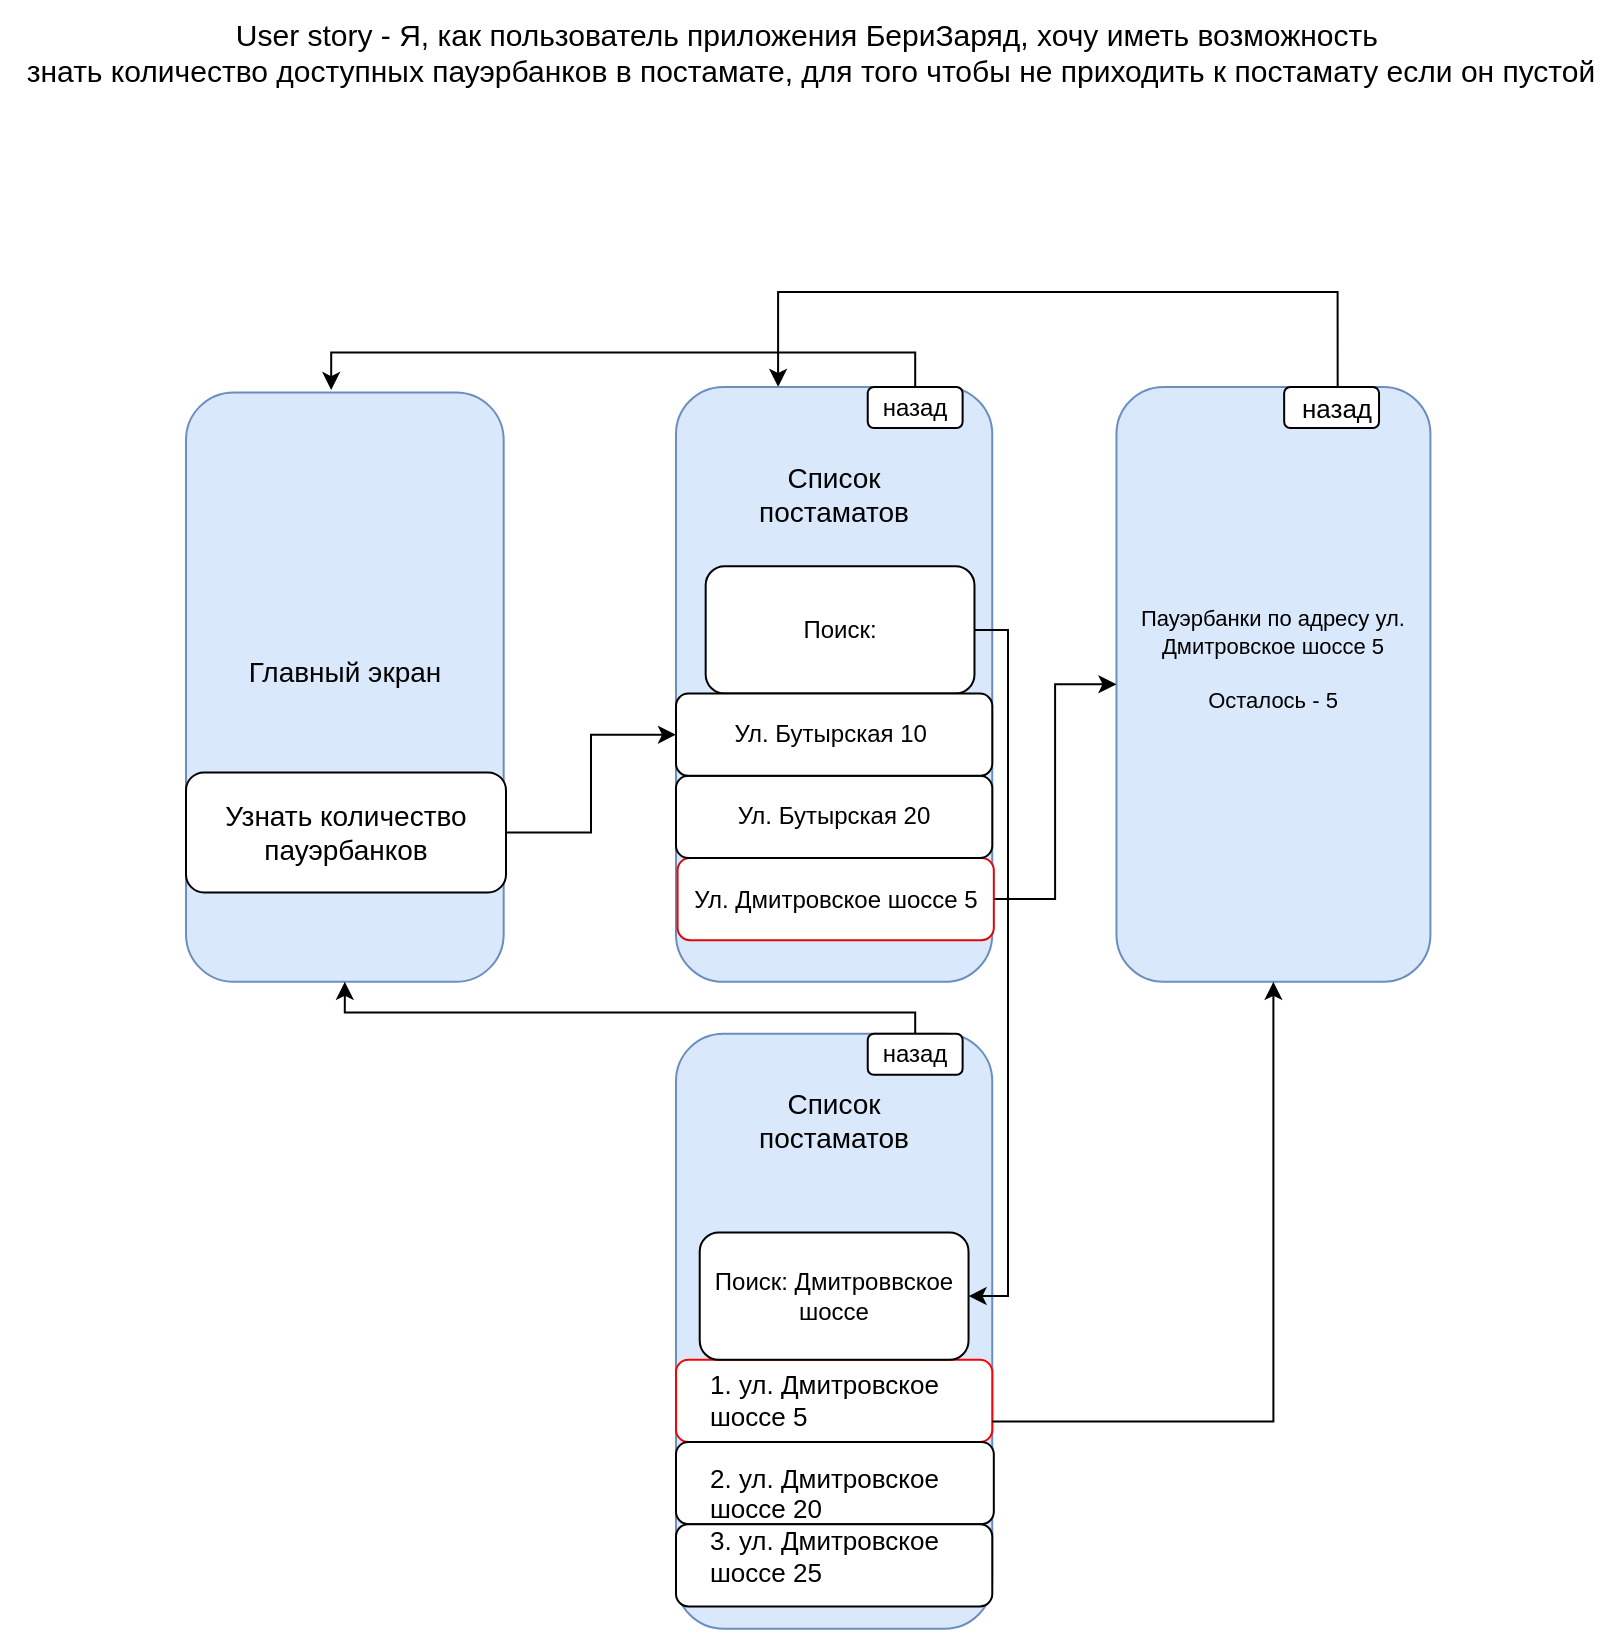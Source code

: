 <mxfile version="24.8.1" pages="3">
  <diagram name="макет" id="flQP20-5zX7BcdRE8flK">
    <mxGraphModel dx="1750" dy="1097" grid="1" gridSize="10" guides="1" tooltips="1" connect="1" arrows="1" fold="1" page="1" pageScale="1" pageWidth="827" pageHeight="1169" math="0" shadow="0">
      <root>
        <mxCell id="0" />
        <mxCell id="1" parent="0" />
        <mxCell id="t8qjZ4TBIEZS-IhVKaN8-73" value="&lt;font style=&quot;font-size: 15px;&quot;&gt;User story -&amp;nbsp;Я, как пользователь приложения БериЗаряд, хочу иметь возможность&amp;nbsp;&lt;/font&gt;&lt;div style=&quot;font-size: 15px;&quot;&gt;&lt;font style=&quot;font-size: 15px;&quot;&gt;знать количество доступных пауэрбанков в постамате, для того чтобы не приходить к постамату если он пустой&lt;/font&gt;&lt;/div&gt;" style="text;html=1;align=center;verticalAlign=middle;resizable=0;points=[];autosize=1;strokeColor=none;fillColor=none;" parent="1" vertex="1">
          <mxGeometry x="9" y="64.998" width="810" height="50" as="geometry" />
        </mxCell>
        <mxCell id="t8qjZ4TBIEZS-IhVKaN8-66" style="edgeStyle=orthogonalEdgeStyle;rounded=0;orthogonalLoop=1;jettySize=auto;html=1;entryX=0.402;entryY=0.1;entryDx=0;entryDy=0;entryPerimeter=0;" parent="1" edge="1">
          <mxGeometry relative="1" as="geometry">
            <mxPoint x="258.034" y="551.632" as="sourcePoint" />
            <Array as="points">
              <mxPoint x="257.34" y="592.74" />
              <mxPoint x="258.719" y="592.74" />
            </Array>
          </mxGeometry>
        </mxCell>
        <mxCell id="rmnpl3BIKFiQcvx1D0ji-1" value="" style="group" vertex="1" connectable="0" parent="1">
          <mxGeometry x="102.0" y="210.003" width="622.217" height="668.344" as="geometry" />
        </mxCell>
        <mxCell id="BFzxL3VoHAQNAugTGAVR-2" value="&lt;div style=&quot;font-size: 14px;&quot;&gt;Главный экран&lt;/div&gt;&lt;div style=&quot;font-size: 14px;&quot;&gt;&lt;br&gt;&lt;/div&gt;" style="rounded=1;whiteSpace=wrap;html=1;fillColor=#dae8fc;strokeColor=#6c8ebf;" parent="rmnpl3BIKFiQcvx1D0ji-1" vertex="1">
          <mxGeometry y="50.187" width="158.84" height="294.74" as="geometry" />
        </mxCell>
        <mxCell id="BFzxL3VoHAQNAugTGAVR-13" value="" style="edgeStyle=orthogonalEdgeStyle;rounded=0;orthogonalLoop=1;jettySize=auto;html=1;" parent="rmnpl3BIKFiQcvx1D0ji-1" source="BFzxL3VoHAQNAugTGAVR-4" target="BFzxL3VoHAQNAugTGAVR-11" edge="1">
          <mxGeometry relative="1" as="geometry" />
        </mxCell>
        <mxCell id="BFzxL3VoHAQNAugTGAVR-4" value="&lt;font style=&quot;font-size: 14px;&quot;&gt;Узнать количество пауэрбанков&lt;/font&gt;" style="rounded=1;whiteSpace=wrap;html=1;" parent="rmnpl3BIKFiQcvx1D0ji-1" vertex="1">
          <mxGeometry x="5.684e-14" y="240.187" width="160" height="60" as="geometry" />
        </mxCell>
        <mxCell id="t8qjZ4TBIEZS-IhVKaN8-1" value="" style="rounded=1;whiteSpace=wrap;html=1;fillColor=#dae8fc;strokeColor=#6c8ebf;" parent="rmnpl3BIKFiQcvx1D0ji-1" vertex="1">
          <mxGeometry x="244.997" y="370.851" width="158.133" height="297.494" as="geometry" />
        </mxCell>
        <mxCell id="t8qjZ4TBIEZS-IhVKaN8-33" value="" style="rounded=1;whiteSpace=wrap;html=1;strokeColor=#FF0000;" parent="rmnpl3BIKFiQcvx1D0ji-1" vertex="1">
          <mxGeometry x="244.998" y="533.885" width="158.133" height="41.1" as="geometry" />
        </mxCell>
        <mxCell id="t8qjZ4TBIEZS-IhVKaN8-8" value="&lt;div style=&quot;font-size: 11px;&quot;&gt;&lt;font style=&quot;font-size: 11px;&quot;&gt;&lt;br&gt;&lt;/font&gt;&lt;/div&gt;&lt;font style=&quot;font-size: 11px;&quot;&gt;Пауэрбанки по адресу ул. Дмитровское шоссе 5&lt;/font&gt;&lt;div style=&quot;font-size: 11px;&quot;&gt;&lt;font style=&quot;font-size: 11px;&quot;&gt;&lt;span style=&quot;background-color: initial;&quot;&gt;&lt;br&gt;&lt;/span&gt;&lt;/font&gt;&lt;/div&gt;&lt;div style=&quot;font-size: 11px;&quot;&gt;&lt;font style=&quot;font-size: 11px;&quot;&gt;&lt;span style=&quot;background-color: initial;&quot;&gt;Осталось - 5&lt;/span&gt;&lt;br&gt;&lt;/font&gt;&lt;/div&gt;&lt;div style=&quot;font-size: 11px;&quot;&gt;&lt;font style=&quot;font-size: 11px;&quot;&gt;&lt;br&gt;&lt;/font&gt;&lt;/div&gt;&lt;div style=&quot;font-size: 11px;&quot;&gt;&lt;font style=&quot;font-size: 11px;&quot;&gt;&lt;br&gt;&lt;/font&gt;&lt;/div&gt;&lt;div style=&quot;font-size: 11px;&quot;&gt;&lt;font style=&quot;font-size: 11px;&quot;&gt;&lt;br&gt;&lt;/font&gt;&lt;/div&gt;" style="rounded=1;whiteSpace=wrap;html=1;fillColor=#dae8fc;strokeColor=#6c8ebf;" parent="rmnpl3BIKFiQcvx1D0ji-1" vertex="1">
          <mxGeometry x="465.23" y="47.437" width="156.987" height="297.494" as="geometry" />
        </mxCell>
        <mxCell id="t8qjZ4TBIEZS-IhVKaN8-26" value="&lt;font style=&quot;font-size: 14px;&quot;&gt;Список постаматов&lt;/font&gt;" style="text;html=1;align=center;verticalAlign=middle;whiteSpace=wrap;rounded=0;" parent="rmnpl3BIKFiQcvx1D0ji-1" vertex="1">
          <mxGeometry x="268.9" y="383.55" width="110.326" height="61.662" as="geometry" />
        </mxCell>
        <mxCell id="t8qjZ4TBIEZS-IhVKaN8-44" value="" style="rounded=1;whiteSpace=wrap;html=1;" parent="rmnpl3BIKFiQcvx1D0ji-1" vertex="1">
          <mxGeometry x="549.08" y="47.437" width="47.44" height="20.557" as="geometry" />
        </mxCell>
        <mxCell id="t8qjZ4TBIEZS-IhVKaN8-56" style="edgeStyle=orthogonalEdgeStyle;rounded=0;orthogonalLoop=1;jettySize=auto;html=1;exitX=0.5;exitY=0;exitDx=0;exitDy=0;" parent="rmnpl3BIKFiQcvx1D0ji-1" source="t8qjZ4TBIEZS-IhVKaN8-42" target="BFzxL3VoHAQNAugTGAVR-5" edge="1">
          <mxGeometry relative="1" as="geometry">
            <Array as="points">
              <mxPoint x="575.765" />
              <mxPoint x="296.067" />
            </Array>
          </mxGeometry>
        </mxCell>
        <mxCell id="t8qjZ4TBIEZS-IhVKaN8-42" value="&lt;font style=&quot;font-size: 13px;&quot;&gt;назад&lt;/font&gt;" style="text;html=1;align=center;verticalAlign=middle;whiteSpace=wrap;rounded=0;strokeWidth=2;" parent="rmnpl3BIKFiQcvx1D0ji-1" vertex="1">
          <mxGeometry x="555.147" y="47.437" width="41.372" height="20.554" as="geometry" />
        </mxCell>
        <mxCell id="qztZ1_po2IppHf0p68Rq-6" style="edgeStyle=orthogonalEdgeStyle;rounded=0;orthogonalLoop=1;jettySize=auto;html=1;exitX=1;exitY=0.75;exitDx=0;exitDy=0;" parent="rmnpl3BIKFiQcvx1D0ji-1" source="t8qjZ4TBIEZS-IhVKaN8-33" target="t8qjZ4TBIEZS-IhVKaN8-8" edge="1">
          <mxGeometry relative="1" as="geometry">
            <mxPoint x="460.0" y="195.187" as="targetPoint" />
          </mxGeometry>
        </mxCell>
        <mxCell id="qztZ1_po2IppHf0p68Rq-7" value="Поиск: Дмитроввское шоссе" style="rounded=1;whiteSpace=wrap;html=1;" parent="rmnpl3BIKFiQcvx1D0ji-1" vertex="1">
          <mxGeometry x="256.86" y="470.187" width="134.41" height="63.7" as="geometry" />
        </mxCell>
        <mxCell id="qztZ1_po2IppHf0p68Rq-8" value="" style="rounded=1;whiteSpace=wrap;html=1;" parent="rmnpl3BIKFiQcvx1D0ji-1" vertex="1">
          <mxGeometry x="245.0" y="574.987" width="158.91" height="41.1" as="geometry" />
        </mxCell>
        <mxCell id="t8qjZ4TBIEZS-IhVKaN8-37" value="" style="rounded=1;whiteSpace=wrap;html=1;" parent="rmnpl3BIKFiQcvx1D0ji-1" vertex="1">
          <mxGeometry x="245.0" y="616.086" width="158.133" height="41.1" as="geometry" />
        </mxCell>
        <mxCell id="t8qjZ4TBIEZS-IhVKaN8-27" value="&lt;div style=&quot;font-size: 13px;&quot;&gt;&lt;font style=&quot;font-size: 13px;&quot;&gt;&lt;br&gt;&lt;/font&gt;&lt;/div&gt;&lt;div style=&quot;font-size: 13px;&quot;&gt;&lt;font style=&quot;font-size: 13px;&quot;&gt;&lt;br&gt;&lt;/font&gt;&lt;/div&gt;&lt;font style=&quot;font-size: 13px;&quot;&gt;&lt;div&gt;&lt;font style=&quot;font-size: 13px;&quot;&gt;&lt;br&gt;&lt;/font&gt;&lt;/div&gt;&lt;div&gt;&lt;font style=&quot;font-size: 13px;&quot;&gt;&lt;br&gt;&lt;/font&gt;&lt;/div&gt;1. ул. Дмитровское шоссе 5&lt;/font&gt;&lt;div&gt;&lt;span style=&quot;font-size: 13px;&quot;&gt;&lt;br&gt;&lt;/span&gt;&lt;div&gt;&lt;div style=&quot;font-size: 13px;&quot;&gt;&lt;div style=&quot;&quot;&gt;&lt;font style=&quot;font-size: 13px;&quot;&gt;2. ул. Дмитровское шоссе 20&amp;nbsp;&lt;/font&gt;&lt;/div&gt;&lt;div style=&quot;&quot;&gt;&lt;font style=&quot;font-size: 13px;&quot;&gt;3. ул. Дмитровское шоссе 25&lt;/font&gt;&lt;/div&gt;&lt;/div&gt;&lt;/div&gt;&lt;/div&gt;" style="text;html=1;align=left;verticalAlign=middle;whiteSpace=wrap;rounded=0;" parent="rmnpl3BIKFiQcvx1D0ji-1" vertex="1">
          <mxGeometry x="259.83" y="541.034" width="128.483" height="41.111" as="geometry" />
        </mxCell>
        <mxCell id="BFzxL3VoHAQNAugTGAVR-5" value="" style="rounded=1;whiteSpace=wrap;html=1;fillColor=#dae8fc;strokeColor=#6c8ebf;" parent="rmnpl3BIKFiQcvx1D0ji-1" vertex="1">
          <mxGeometry x="244.997" y="47.437" width="158.133" height="297.494" as="geometry" />
        </mxCell>
        <mxCell id="BFzxL3VoHAQNAugTGAVR-6" value="&lt;font style=&quot;font-size: 14px;&quot;&gt;Список постаматов&lt;/font&gt;" style="text;html=1;align=center;verticalAlign=middle;whiteSpace=wrap;rounded=0;" parent="rmnpl3BIKFiQcvx1D0ji-1" vertex="1">
          <mxGeometry x="268.91" y="70.19" width="110.326" height="61.662" as="geometry" />
        </mxCell>
        <mxCell id="BFzxL3VoHAQNAugTGAVR-8" value="" style="edgeStyle=orthogonalEdgeStyle;rounded=0;orthogonalLoop=1;jettySize=auto;html=1;entryX=1;entryY=0.5;entryDx=0;entryDy=0;" parent="rmnpl3BIKFiQcvx1D0ji-1" source="BFzxL3VoHAQNAugTGAVR-7" target="qztZ1_po2IppHf0p68Rq-7" edge="1">
          <mxGeometry relative="1" as="geometry">
            <Array as="points">
              <mxPoint x="411.0" y="169.187" />
              <mxPoint x="411.0" y="502.187" />
            </Array>
          </mxGeometry>
        </mxCell>
        <mxCell id="BFzxL3VoHAQNAugTGAVR-7" value="Поиск:" style="rounded=1;whiteSpace=wrap;html=1;" parent="rmnpl3BIKFiQcvx1D0ji-1" vertex="1">
          <mxGeometry x="259.83" y="137.087" width="134.41" height="63.7" as="geometry" />
        </mxCell>
        <mxCell id="BFzxL3VoHAQNAugTGAVR-12" value="" style="edgeStyle=orthogonalEdgeStyle;rounded=0;orthogonalLoop=1;jettySize=auto;html=1;" parent="rmnpl3BIKFiQcvx1D0ji-1" source="BFzxL3VoHAQNAugTGAVR-9" target="t8qjZ4TBIEZS-IhVKaN8-8" edge="1">
          <mxGeometry relative="1" as="geometry" />
        </mxCell>
        <mxCell id="BFzxL3VoHAQNAugTGAVR-9" value="Ул. Дмитровское шоссе 5" style="rounded=1;whiteSpace=wrap;html=1;strokeColor=#dd0808;" parent="rmnpl3BIKFiQcvx1D0ji-1" vertex="1">
          <mxGeometry x="245.78" y="282.986" width="158.133" height="41.1" as="geometry" />
        </mxCell>
        <mxCell id="BFzxL3VoHAQNAugTGAVR-10" value="Ул. Бутырская 20" style="rounded=1;whiteSpace=wrap;html=1;" parent="rmnpl3BIKFiQcvx1D0ji-1" vertex="1">
          <mxGeometry x="245.0" y="241.886" width="158.133" height="41.1" as="geometry" />
        </mxCell>
        <mxCell id="BFzxL3VoHAQNAugTGAVR-11" value="Ул. Бутырская 10&amp;nbsp;" style="rounded=1;whiteSpace=wrap;html=1;" parent="rmnpl3BIKFiQcvx1D0ji-1" vertex="1">
          <mxGeometry x="245.0" y="200.786" width="158.133" height="41.1" as="geometry" />
        </mxCell>
        <mxCell id="tLcSrGZiV_zIqdfhGE3t-5" value="" style="edgeStyle=orthogonalEdgeStyle;rounded=0;orthogonalLoop=1;jettySize=auto;html=1;entryX=0.5;entryY=1;entryDx=0;entryDy=0;" parent="rmnpl3BIKFiQcvx1D0ji-1" source="tLcSrGZiV_zIqdfhGE3t-3" target="BFzxL3VoHAQNAugTGAVR-2" edge="1">
          <mxGeometry relative="1" as="geometry">
            <Array as="points">
              <mxPoint x="365.0" y="360.187" />
              <mxPoint x="79.0" y="360.187" />
            </Array>
          </mxGeometry>
        </mxCell>
        <mxCell id="tLcSrGZiV_zIqdfhGE3t-3" value="назад" style="rounded=1;whiteSpace=wrap;html=1;" parent="rmnpl3BIKFiQcvx1D0ji-1" vertex="1">
          <mxGeometry x="340.87" y="370.847" width="47.44" height="20.557" as="geometry" />
        </mxCell>
        <mxCell id="tLcSrGZiV_zIqdfhGE3t-7" value="" style="edgeStyle=orthogonalEdgeStyle;rounded=0;orthogonalLoop=1;jettySize=auto;html=1;entryX=0.457;entryY=-0.004;entryDx=0;entryDy=0;entryPerimeter=0;" parent="rmnpl3BIKFiQcvx1D0ji-1" source="tLcSrGZiV_zIqdfhGE3t-4" target="BFzxL3VoHAQNAugTGAVR-2" edge="1">
          <mxGeometry relative="1" as="geometry">
            <Array as="points">
              <mxPoint x="365.0" y="30.187" />
              <mxPoint x="73.0" y="30.187" />
            </Array>
          </mxGeometry>
        </mxCell>
        <mxCell id="tLcSrGZiV_zIqdfhGE3t-4" value="назад" style="rounded=1;whiteSpace=wrap;html=1;" parent="rmnpl3BIKFiQcvx1D0ji-1" vertex="1">
          <mxGeometry x="340.87" y="47.437" width="47.44" height="20.557" as="geometry" />
        </mxCell>
      </root>
    </mxGraphModel>
  </diagram>
  <diagram id="fh1CjbGDdU5sEiXmDEcf" name="UC">
    <mxGraphModel dx="1000" dy="627" grid="1" gridSize="10" guides="1" tooltips="1" connect="1" arrows="1" fold="1" page="1" pageScale="1" pageWidth="827" pageHeight="1169" math="0" shadow="0">
      <root>
        <mxCell id="0" />
        <mxCell id="1" parent="0" />
        <mxCell id="tjyob-ml_2jUHtPQMNYL-1" value="" style="shape=table;startSize=0;container=1;collapsible=0;childLayout=tableLayout;" vertex="1" parent="1">
          <mxGeometry x="81" y="40" width="600" height="660" as="geometry" />
        </mxCell>
        <mxCell id="tjyob-ml_2jUHtPQMNYL-2" value="" style="shape=tableRow;horizontal=0;startSize=0;swimlaneHead=0;swimlaneBody=0;strokeColor=inherit;top=0;left=0;bottom=0;right=0;collapsible=0;dropTarget=0;fillColor=none;points=[[0,0.5],[1,0.5]];portConstraint=eastwest;" vertex="1" parent="tjyob-ml_2jUHtPQMNYL-1">
          <mxGeometry width="600" height="40" as="geometry" />
        </mxCell>
        <mxCell id="tjyob-ml_2jUHtPQMNYL-3" value="&lt;b&gt;Заголовок&lt;/b&gt;" style="shape=partialRectangle;html=1;whiteSpace=wrap;connectable=0;strokeColor=inherit;overflow=hidden;fillColor=none;top=0;left=0;bottom=0;right=0;pointerEvents=1;" vertex="1" parent="tjyob-ml_2jUHtPQMNYL-2">
          <mxGeometry width="160" height="40" as="geometry">
            <mxRectangle width="160" height="40" as="alternateBounds" />
          </mxGeometry>
        </mxCell>
        <mxCell id="tjyob-ml_2jUHtPQMNYL-4" value="Проверка количества пауэрбанков в постамате" style="shape=partialRectangle;html=1;whiteSpace=wrap;connectable=0;strokeColor=inherit;overflow=hidden;fillColor=none;top=0;left=0;bottom=0;right=0;pointerEvents=1;spacingLeft=7;spacingRight=7;" vertex="1" parent="tjyob-ml_2jUHtPQMNYL-2">
          <mxGeometry x="160" width="440" height="40" as="geometry">
            <mxRectangle width="440" height="40" as="alternateBounds" />
          </mxGeometry>
        </mxCell>
        <mxCell id="tjyob-ml_2jUHtPQMNYL-5" value="" style="shape=tableRow;horizontal=0;startSize=0;swimlaneHead=0;swimlaneBody=0;strokeColor=inherit;top=0;left=0;bottom=0;right=0;collapsible=0;dropTarget=0;fillColor=none;points=[[0,0.5],[1,0.5]];portConstraint=eastwest;" vertex="1" parent="tjyob-ml_2jUHtPQMNYL-1">
          <mxGeometry y="40" width="600" height="40" as="geometry" />
        </mxCell>
        <mxCell id="tjyob-ml_2jUHtPQMNYL-6" value="&lt;b&gt;Акторы&lt;/b&gt;" style="shape=partialRectangle;html=1;whiteSpace=wrap;connectable=0;strokeColor=inherit;overflow=hidden;fillColor=none;top=0;left=0;bottom=0;right=0;pointerEvents=1;" vertex="1" parent="tjyob-ml_2jUHtPQMNYL-5">
          <mxGeometry width="160" height="40" as="geometry">
            <mxRectangle width="160" height="40" as="alternateBounds" />
          </mxGeometry>
        </mxCell>
        <mxCell id="tjyob-ml_2jUHtPQMNYL-7" value="Пользователь" style="shape=partialRectangle;html=1;whiteSpace=wrap;connectable=0;strokeColor=inherit;overflow=hidden;fillColor=none;top=0;left=0;bottom=0;right=0;pointerEvents=1;spacingLeft=7;spacingRight=7;" vertex="1" parent="tjyob-ml_2jUHtPQMNYL-5">
          <mxGeometry x="160" width="440" height="40" as="geometry">
            <mxRectangle width="440" height="40" as="alternateBounds" />
          </mxGeometry>
        </mxCell>
        <mxCell id="tjyob-ml_2jUHtPQMNYL-8" value="" style="shape=tableRow;horizontal=0;startSize=0;swimlaneHead=0;swimlaneBody=0;strokeColor=inherit;top=0;left=0;bottom=0;right=0;collapsible=0;dropTarget=0;fillColor=none;points=[[0,0.5],[1,0.5]];portConstraint=eastwest;" vertex="1" parent="tjyob-ml_2jUHtPQMNYL-1">
          <mxGeometry y="80" width="600" height="40" as="geometry" />
        </mxCell>
        <mxCell id="tjyob-ml_2jUHtPQMNYL-9" value="&lt;b&gt;Предусловие&lt;/b&gt;" style="shape=partialRectangle;html=1;whiteSpace=wrap;connectable=0;strokeColor=inherit;overflow=hidden;fillColor=none;top=0;left=0;bottom=0;right=0;pointerEvents=1;" vertex="1" parent="tjyob-ml_2jUHtPQMNYL-8">
          <mxGeometry width="160" height="40" as="geometry">
            <mxRectangle width="160" height="40" as="alternateBounds" />
          </mxGeometry>
        </mxCell>
        <mxCell id="tjyob-ml_2jUHtPQMNYL-10" value="Пользователь находится на Главном экране" style="shape=partialRectangle;html=1;whiteSpace=wrap;connectable=0;strokeColor=inherit;overflow=hidden;fillColor=none;top=0;left=0;bottom=0;right=0;pointerEvents=1;spacingLeft=7;spacingRight=7;" vertex="1" parent="tjyob-ml_2jUHtPQMNYL-8">
          <mxGeometry x="160" width="440" height="40" as="geometry">
            <mxRectangle width="440" height="40" as="alternateBounds" />
          </mxGeometry>
        </mxCell>
        <mxCell id="tjyob-ml_2jUHtPQMNYL-11" value="" style="shape=tableRow;horizontal=0;startSize=0;swimlaneHead=0;swimlaneBody=0;strokeColor=inherit;top=0;left=0;bottom=0;right=0;collapsible=0;dropTarget=0;fillColor=none;points=[[0,0.5],[1,0.5]];portConstraint=eastwest;" vertex="1" parent="tjyob-ml_2jUHtPQMNYL-1">
          <mxGeometry y="120" width="600" height="60" as="geometry" />
        </mxCell>
        <mxCell id="tjyob-ml_2jUHtPQMNYL-12" value="&lt;b&gt;Ограничения&lt;/b&gt;" style="shape=partialRectangle;html=1;whiteSpace=wrap;connectable=0;strokeColor=inherit;overflow=hidden;fillColor=none;top=0;left=0;bottom=0;right=0;pointerEvents=1;" vertex="1" parent="tjyob-ml_2jUHtPQMNYL-11">
          <mxGeometry width="160" height="60" as="geometry">
            <mxRectangle width="160" height="60" as="alternateBounds" />
          </mxGeometry>
        </mxCell>
        <mxCell id="tjyob-ml_2jUHtPQMNYL-13" value="На экране отображается&amp;nbsp; только 10 адресов." style="shape=partialRectangle;html=1;whiteSpace=wrap;connectable=0;strokeColor=inherit;overflow=hidden;fillColor=none;top=0;left=0;bottom=0;right=0;pointerEvents=1;spacingLeft=7;spacingRight=7;" vertex="1" parent="tjyob-ml_2jUHtPQMNYL-11">
          <mxGeometry x="160" width="440" height="60" as="geometry">
            <mxRectangle width="440" height="60" as="alternateBounds" />
          </mxGeometry>
        </mxCell>
        <mxCell id="tjyob-ml_2jUHtPQMNYL-14" value="" style="shape=tableRow;horizontal=0;startSize=0;swimlaneHead=0;swimlaneBody=0;strokeColor=inherit;top=0;left=0;bottom=0;right=0;collapsible=0;dropTarget=0;fillColor=none;points=[[0,0.5],[1,0.5]];portConstraint=eastwest;" vertex="1" parent="tjyob-ml_2jUHtPQMNYL-1">
          <mxGeometry y="180" width="600" height="40" as="geometry" />
        </mxCell>
        <mxCell id="tjyob-ml_2jUHtPQMNYL-15" value="&lt;b&gt;Триггер&lt;/b&gt;" style="shape=partialRectangle;html=1;whiteSpace=wrap;connectable=0;strokeColor=inherit;overflow=hidden;fillColor=none;top=0;left=0;bottom=0;right=0;pointerEvents=1;" vertex="1" parent="tjyob-ml_2jUHtPQMNYL-14">
          <mxGeometry width="160" height="40" as="geometry">
            <mxRectangle width="160" height="40" as="alternateBounds" />
          </mxGeometry>
        </mxCell>
        <mxCell id="tjyob-ml_2jUHtPQMNYL-16" value="Пользователь с главного экрана переходит к выбору адреса." style="shape=partialRectangle;html=1;whiteSpace=wrap;connectable=0;strokeColor=inherit;overflow=hidden;fillColor=none;top=0;left=0;bottom=0;right=0;pointerEvents=1;spacingLeft=7;spacingRight=7;" vertex="1" parent="tjyob-ml_2jUHtPQMNYL-14">
          <mxGeometry x="160" width="440" height="40" as="geometry">
            <mxRectangle width="440" height="40" as="alternateBounds" />
          </mxGeometry>
        </mxCell>
        <mxCell id="tjyob-ml_2jUHtPQMNYL-17" value="" style="shape=tableRow;horizontal=0;startSize=0;swimlaneHead=0;swimlaneBody=0;strokeColor=inherit;top=0;left=0;bottom=0;right=0;collapsible=0;dropTarget=0;fillColor=none;points=[[0,0.5],[1,0.5]];portConstraint=eastwest;" vertex="1" parent="tjyob-ml_2jUHtPQMNYL-1">
          <mxGeometry y="220" width="600" height="240" as="geometry" />
        </mxCell>
        <mxCell id="tjyob-ml_2jUHtPQMNYL-18" value="&lt;b&gt;Основной сценарий&lt;/b&gt;" style="shape=partialRectangle;html=1;whiteSpace=wrap;connectable=0;strokeColor=inherit;overflow=hidden;fillColor=none;top=0;left=0;bottom=0;right=0;pointerEvents=1;" vertex="1" parent="tjyob-ml_2jUHtPQMNYL-17">
          <mxGeometry width="160" height="240" as="geometry">
            <mxRectangle width="160" height="240" as="alternateBounds" />
          </mxGeometry>
        </mxCell>
        <mxCell id="tjyob-ml_2jUHtPQMNYL-19" value="&lt;ol style=&quot;text-align: left;&quot;&gt;&lt;li&gt;&lt;span style=&quot;background-color: initial;&quot;&gt;Система отображает список адресов и функцию поиска адреса.&lt;/span&gt;&lt;/li&gt;&lt;li&gt;&lt;span style=&quot;background-color: initial;&quot;&gt;Пользователь выбирает адрес.&lt;/span&gt;&lt;br&gt;&lt;/li&gt;&lt;li&gt;Система отображает количество пауэрбанков по данному адресу (экран 2).&lt;/li&gt;&lt;/ol&gt;&lt;span style=&quot;background-color: initial;&quot;&gt;&lt;div style=&quot;text-align: left;&quot;&gt;&lt;b style=&quot;font-weight: bold; background-color: initial;&quot;&gt;&lt;span style=&quot;white-space: pre;&quot;&gt;&#x9;&lt;/span&gt;&lt;/b&gt;&lt;b style=&quot;font-weight: bold; background-color: initial; text-align: center;&quot;&gt;Критерий успеха: &lt;/b&gt;&lt;span style=&quot;background-color: initial; text-align: center;&quot;&gt;отображение количества пауэрбанков в постамате&lt;/span&gt;&lt;span style=&quot;background-color: initial; text-align: center;&quot;&gt;&amp;nbsp;&lt;/span&gt;&lt;/div&gt;&lt;/span&gt;" style="shape=partialRectangle;html=1;whiteSpace=wrap;connectable=0;strokeColor=inherit;overflow=hidden;fillColor=none;top=0;left=0;bottom=0;right=0;pointerEvents=1;spacingLeft=7;spacingRight=7;" vertex="1" parent="tjyob-ml_2jUHtPQMNYL-17">
          <mxGeometry x="160" width="440" height="240" as="geometry">
            <mxRectangle width="440" height="240" as="alternateBounds" />
          </mxGeometry>
        </mxCell>
        <mxCell id="tjyob-ml_2jUHtPQMNYL-20" value="" style="shape=tableRow;horizontal=0;startSize=0;swimlaneHead=0;swimlaneBody=0;strokeColor=inherit;top=0;left=0;bottom=0;right=0;collapsible=0;dropTarget=0;fillColor=none;points=[[0,0.5],[1,0.5]];portConstraint=eastwest;" vertex="1" parent="tjyob-ml_2jUHtPQMNYL-1">
          <mxGeometry y="460" width="600" height="100" as="geometry" />
        </mxCell>
        <mxCell id="tjyob-ml_2jUHtPQMNYL-21" value="&lt;b&gt;Альтернативный сценарий&lt;/b&gt;" style="shape=partialRectangle;html=1;whiteSpace=wrap;connectable=0;strokeColor=inherit;overflow=hidden;fillColor=none;top=0;left=0;bottom=0;right=0;pointerEvents=1;" vertex="1" parent="tjyob-ml_2jUHtPQMNYL-20">
          <mxGeometry width="160" height="100" as="geometry">
            <mxRectangle width="160" height="100" as="alternateBounds" />
          </mxGeometry>
        </mxCell>
        <mxCell id="tjyob-ml_2jUHtPQMNYL-22" value="&lt;span style=&quot;white-space: pre;&quot;&gt;&#x9;&lt;/span&gt;2а.&amp;nbsp; Клиент в поисковой строке вводит адрес.&lt;div&gt;&lt;span style=&quot;white-space: pre;&quot;&gt;&#x9;&lt;/span&gt;-- Переход к 2 шагу основного сценария.&lt;br&gt;&lt;/div&gt;" style="shape=partialRectangle;html=1;whiteSpace=wrap;connectable=0;strokeColor=inherit;overflow=hidden;fillColor=none;top=0;left=0;bottom=0;right=0;pointerEvents=1;align=left;spacingLeft=7;spacingRight=7;" vertex="1" parent="tjyob-ml_2jUHtPQMNYL-20">
          <mxGeometry x="160" width="440" height="100" as="geometry">
            <mxRectangle width="440" height="100" as="alternateBounds" />
          </mxGeometry>
        </mxCell>
        <mxCell id="tjyob-ml_2jUHtPQMNYL-23" value="" style="shape=tableRow;horizontal=0;startSize=0;swimlaneHead=0;swimlaneBody=0;strokeColor=inherit;top=0;left=0;bottom=0;right=0;collapsible=0;dropTarget=0;fillColor=none;points=[[0,0.5],[1,0.5]];portConstraint=eastwest;" vertex="1" parent="tjyob-ml_2jUHtPQMNYL-1">
          <mxGeometry y="560" width="600" height="100" as="geometry" />
        </mxCell>
        <mxCell id="tjyob-ml_2jUHtPQMNYL-24" value="&lt;b&gt;Исключительный сценарий&lt;/b&gt;" style="shape=partialRectangle;html=1;whiteSpace=wrap;connectable=0;strokeColor=inherit;overflow=hidden;fillColor=none;top=0;left=0;bottom=0;right=0;pointerEvents=1;" vertex="1" parent="tjyob-ml_2jUHtPQMNYL-23">
          <mxGeometry width="160" height="100" as="geometry">
            <mxRectangle width="160" height="100" as="alternateBounds" />
          </mxGeometry>
        </mxCell>
        <mxCell id="tjyob-ml_2jUHtPQMNYL-25" value="&lt;div style=&quot;&quot;&gt;&lt;span style=&quot;background-color: initial;&quot;&gt;&lt;span style=&quot;white-space: pre;&quot;&gt;&#x9;&lt;/span&gt;1б. Пользователь ввел не существующий адрес, Система сказала что &lt;span style=&quot;white-space: pre;&quot;&gt;&#x9;&lt;/span&gt;он не существует.&amp;nbsp;&lt;/span&gt;&lt;/div&gt;" style="shape=partialRectangle;html=1;whiteSpace=wrap;connectable=0;strokeColor=inherit;overflow=hidden;fillColor=none;top=0;left=0;bottom=0;right=0;pointerEvents=1;spacingLeft=7;spacingRight=7;align=left;" vertex="1" parent="tjyob-ml_2jUHtPQMNYL-23">
          <mxGeometry x="160" width="440" height="100" as="geometry">
            <mxRectangle width="440" height="100" as="alternateBounds" />
          </mxGeometry>
        </mxCell>
      </root>
    </mxGraphModel>
  </diagram>
  <diagram id="XECUoSR9C_f-UWu7jKKq" name="BPMN">
    <mxGraphModel dx="1000" dy="627" grid="1" gridSize="10" guides="1" tooltips="1" connect="1" arrows="1" fold="1" page="1" pageScale="1" pageWidth="827" pageHeight="1169" math="0" shadow="0">
      <root>
        <mxCell id="0" />
        <mxCell id="1" parent="0" />
        <mxCell id="sOAYtVnOEndxLi6fu_EX-1" value="Действия системы&amp;nbsp; &amp;nbsp; &amp;nbsp; &amp;nbsp; Действия пользователя" style="swimlane;horizontal=0;whiteSpace=wrap;html=1;swimlaneFillColor=default;" vertex="1" parent="1">
          <mxGeometry y="90" width="820" height="330" as="geometry">
            <mxRectangle y="70" width="40" height="160" as="alternateBounds" />
          </mxGeometry>
        </mxCell>
        <mxCell id="aY-Tzn2RVKH_4asbLmyV-4" value="" style="edgeStyle=orthogonalEdgeStyle;rounded=0;orthogonalLoop=1;jettySize=auto;html=1;" edge="1" parent="sOAYtVnOEndxLi6fu_EX-1" source="sOAYtVnOEndxLi6fu_EX-2" target="sOAYtVnOEndxLi6fu_EX-19">
          <mxGeometry relative="1" as="geometry" />
        </mxCell>
        <mxCell id="sOAYtVnOEndxLi6fu_EX-2" value="" style="ellipse;whiteSpace=wrap;html=1;aspect=fixed;" vertex="1" parent="sOAYtVnOEndxLi6fu_EX-1">
          <mxGeometry x="30" y="85" width="40" height="40" as="geometry" />
        </mxCell>
        <mxCell id="sOAYtVnOEndxLi6fu_EX-4" value="&lt;font style=&quot;font-size: 10px;&quot;&gt;Пользователь находится на главном экране&lt;/font&gt;" style="text;html=1;align=center;verticalAlign=middle;whiteSpace=wrap;rounded=0;" vertex="1" parent="sOAYtVnOEndxLi6fu_EX-1">
          <mxGeometry x="30" y="37.5" width="60" height="35" as="geometry" />
        </mxCell>
        <mxCell id="sOAYtVnOEndxLi6fu_EX-11" value="" style="edgeStyle=orthogonalEdgeStyle;rounded=0;orthogonalLoop=1;jettySize=auto;html=1;exitX=0.5;exitY=0;exitDx=0;exitDy=0;entryX=0;entryY=0.5;entryDx=0;entryDy=0;" edge="1" parent="sOAYtVnOEndxLi6fu_EX-1" source="sOAYtVnOEndxLi6fu_EX-19" target="sOAYtVnOEndxLi6fu_EX-10">
          <mxGeometry relative="1" as="geometry">
            <mxPoint x="160.0" y="135" as="sourcePoint" />
          </mxGeometry>
        </mxCell>
        <mxCell id="aY-Tzn2RVKH_4asbLmyV-5" style="edgeStyle=orthogonalEdgeStyle;rounded=0;orthogonalLoop=1;jettySize=auto;html=1;exitX=0.5;exitY=0;exitDx=0;exitDy=0;" edge="1" parent="sOAYtVnOEndxLi6fu_EX-1" source="sOAYtVnOEndxLi6fu_EX-7">
          <mxGeometry relative="1" as="geometry">
            <mxPoint x="120" y="60" as="targetPoint" />
          </mxGeometry>
        </mxCell>
        <mxCell id="sOAYtVnOEndxLi6fu_EX-7" value="&lt;font style=&quot;font-size: 10px;&quot;&gt;Есть подходящий адрес?&lt;/font&gt;" style="text;html=1;align=center;verticalAlign=middle;whiteSpace=wrap;rounded=0;" vertex="1" parent="sOAYtVnOEndxLi6fu_EX-1">
          <mxGeometry x="90" y="60" width="60" height="40" as="geometry" />
        </mxCell>
        <mxCell id="sOAYtVnOEndxLi6fu_EX-32" value="" style="edgeStyle=orthogonalEdgeStyle;rounded=0;orthogonalLoop=1;jettySize=auto;html=1;" edge="1" parent="sOAYtVnOEndxLi6fu_EX-1" source="sOAYtVnOEndxLi6fu_EX-8" target="sOAYtVnOEndxLi6fu_EX-31">
          <mxGeometry relative="1" as="geometry" />
        </mxCell>
        <mxCell id="sOAYtVnOEndxLi6fu_EX-8" value="&lt;font style=&quot;font-size: 10px;&quot;&gt;Адрес есть в списке&lt;/font&gt;" style="rounded=1;whiteSpace=wrap;html=1;" vertex="1" parent="sOAYtVnOEndxLi6fu_EX-1">
          <mxGeometry x="270" y="130" width="120" height="30" as="geometry" />
        </mxCell>
        <mxCell id="sOAYtVnOEndxLi6fu_EX-14" value="" style="edgeStyle=orthogonalEdgeStyle;rounded=0;orthogonalLoop=1;jettySize=auto;html=1;entryX=0;entryY=0.5;entryDx=0;entryDy=0;" edge="1" parent="sOAYtVnOEndxLi6fu_EX-1" source="sOAYtVnOEndxLi6fu_EX-10" target="sOAYtVnOEndxLi6fu_EX-23">
          <mxGeometry relative="1" as="geometry">
            <mxPoint x="480" y="90" as="targetPoint" />
          </mxGeometry>
        </mxCell>
        <mxCell id="sOAYtVnOEndxLi6fu_EX-10" value="&lt;font style=&quot;font-size: 10px;&quot;&gt;Адреса нет в списке, пользователь вводит его в ручную&lt;/font&gt;" style="rounded=1;whiteSpace=wrap;html=1;" vertex="1" parent="sOAYtVnOEndxLi6fu_EX-1">
          <mxGeometry x="270" y="45" width="100" height="40" as="geometry" />
        </mxCell>
        <mxCell id="sOAYtVnOEndxLi6fu_EX-18" value="&lt;font style=&quot;font-size: 10px;&quot;&gt;Существует адрес?&amp;nbsp;&lt;/font&gt;" style="text;html=1;align=center;verticalAlign=middle;whiteSpace=wrap;rounded=0;" vertex="1" parent="sOAYtVnOEndxLi6fu_EX-1">
          <mxGeometry x="393" y="30" width="67" height="30" as="geometry" />
        </mxCell>
        <mxCell id="sOAYtVnOEndxLi6fu_EX-22" style="edgeStyle=orthogonalEdgeStyle;rounded=0;orthogonalLoop=1;jettySize=auto;html=1;entryX=0;entryY=0.75;entryDx=0;entryDy=0;exitX=0.5;exitY=1;exitDx=0;exitDy=0;" edge="1" parent="sOAYtVnOEndxLi6fu_EX-1" source="sOAYtVnOEndxLi6fu_EX-19" target="sOAYtVnOEndxLi6fu_EX-8">
          <mxGeometry relative="1" as="geometry" />
        </mxCell>
        <mxCell id="sOAYtVnOEndxLi6fu_EX-19" value="" style="shape=mxgraph.bpmn.gateway2;line=vertical;whiteSpace=wrap;html=1;backgroundOutline=1;points=[[0.25,0.25,0],[0.5,0,0],[0.75,0.25,0],[1,0.5,0],[0.75,0.75,0],[0.5,1,0],[0.25,0.75,0],[0,0.5,0]];verticalLabelPosition=bottom;labelBackgroundColor=#ffffff;verticalAlign=top;perimeter=rhombusPerimeter;outlineConnect=0;outline=none;symbol=none;gwType=exclusive;" vertex="1" parent="sOAYtVnOEndxLi6fu_EX-1">
          <mxGeometry x="140" y="85" width="43" height="40" as="geometry" />
        </mxCell>
        <mxCell id="sOAYtVnOEndxLi6fu_EX-27" style="edgeStyle=orthogonalEdgeStyle;rounded=0;orthogonalLoop=1;jettySize=auto;html=1;entryX=0;entryY=0.5;entryDx=0;entryDy=0;exitX=0.5;exitY=0;exitDx=0;exitDy=0;entryPerimeter=0;" edge="1" parent="sOAYtVnOEndxLi6fu_EX-1" source="sOAYtVnOEndxLi6fu_EX-23" target="sOAYtVnOEndxLi6fu_EX-43">
          <mxGeometry relative="1" as="geometry">
            <mxPoint x="565" y="25" as="targetPoint" />
            <Array as="points">
              <mxPoint x="505" y="25" />
            </Array>
          </mxGeometry>
        </mxCell>
        <mxCell id="sOAYtVnOEndxLi6fu_EX-33" value="" style="edgeStyle=orthogonalEdgeStyle;rounded=0;orthogonalLoop=1;jettySize=auto;html=1;" edge="1" parent="sOAYtVnOEndxLi6fu_EX-1" source="sOAYtVnOEndxLi6fu_EX-23" target="sOAYtVnOEndxLi6fu_EX-31">
          <mxGeometry relative="1" as="geometry" />
        </mxCell>
        <mxCell id="sOAYtVnOEndxLi6fu_EX-23" value="" style="shape=mxgraph.bpmn.gateway2;line=vertical;whiteSpace=wrap;html=1;backgroundOutline=1;points=[[0.25,0.25,0],[0.5,0,0],[0.75,0.25,0],[1,0.5,0],[0.75,0.75,0],[0.5,1,0],[0.25,0.75,0],[0,0.5,0]];verticalLabelPosition=bottom;labelBackgroundColor=#ffffff;verticalAlign=top;perimeter=rhombusPerimeter;outlineConnect=0;outline=none;symbol=none;gwType=exclusive;" vertex="1" parent="sOAYtVnOEndxLi6fu_EX-1">
          <mxGeometry x="483.5" y="45" width="43" height="40" as="geometry" />
        </mxCell>
        <mxCell id="sOAYtVnOEndxLi6fu_EX-28" value="&lt;span style=&quot;font-size: 10px;&quot;&gt;Несуществующий адрес&lt;/span&gt;" style="text;html=1;align=center;verticalAlign=middle;whiteSpace=wrap;rounded=0;" vertex="1" parent="sOAYtVnOEndxLi6fu_EX-1">
          <mxGeometry x="540" y="40" width="80" height="40" as="geometry" />
        </mxCell>
        <mxCell id="sOAYtVnOEndxLi6fu_EX-29" value="&lt;font style=&quot;font-size: 10px;&quot;&gt;нет&lt;/font&gt;" style="text;html=1;align=center;verticalAlign=middle;whiteSpace=wrap;rounded=0;" vertex="1" parent="sOAYtVnOEndxLi6fu_EX-1">
          <mxGeometry x="200" y="50" width="47" height="20" as="geometry" />
        </mxCell>
        <mxCell id="sOAYtVnOEndxLi6fu_EX-30" value="&lt;font style=&quot;font-size: 10px;&quot;&gt;да&lt;/font&gt;" style="text;html=1;align=center;verticalAlign=middle;whiteSpace=wrap;rounded=0;" vertex="1" parent="sOAYtVnOEndxLi6fu_EX-1">
          <mxGeometry x="200" y="135" width="40" height="20" as="geometry" />
        </mxCell>
        <mxCell id="aY-Tzn2RVKH_4asbLmyV-7" value="" style="edgeStyle=orthogonalEdgeStyle;rounded=0;orthogonalLoop=1;jettySize=auto;html=1;" edge="1" parent="sOAYtVnOEndxLi6fu_EX-1" source="sOAYtVnOEndxLi6fu_EX-31" target="sOAYtVnOEndxLi6fu_EX-44">
          <mxGeometry relative="1" as="geometry" />
        </mxCell>
        <mxCell id="sOAYtVnOEndxLi6fu_EX-31" value="&lt;font style=&quot;font-size: 10px;&quot;&gt;Выбор адреса&lt;/font&gt;" style="whiteSpace=wrap;html=1;rounded=1;" vertex="1" parent="sOAYtVnOEndxLi6fu_EX-1">
          <mxGeometry x="460" y="125" width="90" height="40" as="geometry" />
        </mxCell>
        <mxCell id="sOAYtVnOEndxLi6fu_EX-35" value="&lt;font style=&quot;font-size: 10px;&quot;&gt;нет&lt;/font&gt;" style="text;html=1;align=center;verticalAlign=middle;whiteSpace=wrap;rounded=0;" vertex="1" parent="sOAYtVnOEndxLi6fu_EX-1">
          <mxGeometry x="503" width="47" height="20" as="geometry" />
        </mxCell>
        <mxCell id="sOAYtVnOEndxLi6fu_EX-36" value="&lt;font style=&quot;font-size: 10px;&quot;&gt;да&lt;/font&gt;" style="text;html=1;align=center;verticalAlign=middle;whiteSpace=wrap;rounded=0;" vertex="1" parent="sOAYtVnOEndxLi6fu_EX-1">
          <mxGeometry x="463" y="85" width="40" height="20" as="geometry" />
        </mxCell>
        <mxCell id="sOAYtVnOEndxLi6fu_EX-41" value="&lt;font style=&quot;font-size: 10px;&quot;&gt;Отображение количества пауэрбанков&lt;/font&gt;" style="text;html=1;align=center;verticalAlign=middle;whiteSpace=wrap;rounded=0;" vertex="1" parent="sOAYtVnOEndxLi6fu_EX-1">
          <mxGeometry x="468.75" y="280" width="72.5" height="40" as="geometry" />
        </mxCell>
        <mxCell id="sOAYtVnOEndxLi6fu_EX-43" value="" style="points=[[0.145,0.145,0],[0.5,0,0],[0.855,0.145,0],[1,0.5,0],[0.855,0.855,0],[0.5,1,0],[0.145,0.855,0],[0,0.5,0]];shape=mxgraph.bpmn.event;html=1;verticalLabelPosition=bottom;labelBackgroundColor=#ffffff;verticalAlign=top;align=center;perimeter=ellipsePerimeter;outlineConnect=0;aspect=fixed;outline=end;symbol=error;" vertex="1" parent="sOAYtVnOEndxLi6fu_EX-1">
          <mxGeometry x="560" y="10" width="30" height="30" as="geometry" />
        </mxCell>
        <mxCell id="sOAYtVnOEndxLi6fu_EX-44" value="" style="points=[[0.145,0.145,0],[0.5,0,0],[0.855,0.145,0],[1,0.5,0],[0.855,0.855,0],[0.5,1,0],[0.145,0.855,0],[0,0.5,0]];shape=mxgraph.bpmn.event;html=1;verticalLabelPosition=bottom;labelBackgroundColor=#ffffff;verticalAlign=top;align=center;perimeter=ellipsePerimeter;outlineConnect=0;aspect=fixed;outline=end;symbol=terminate2;" vertex="1" parent="sOAYtVnOEndxLi6fu_EX-1">
          <mxGeometry x="490" y="250" width="30" height="30" as="geometry" />
        </mxCell>
        <mxCell id="aY-Tzn2RVKH_4asbLmyV-1" value="" style="endArrow=none;html=1;rounded=0;exitX=0.012;exitY=0.727;exitDx=0;exitDy=0;exitPerimeter=0;" edge="1" parent="sOAYtVnOEndxLi6fu_EX-1" target="sOAYtVnOEndxLi6fu_EX-1">
          <mxGeometry width="50" height="50" relative="1" as="geometry">
            <mxPoint x="3.197e-14" y="239.91" as="sourcePoint" />
            <mxPoint x="20" y="240" as="targetPoint" />
          </mxGeometry>
        </mxCell>
      </root>
    </mxGraphModel>
  </diagram>
</mxfile>
